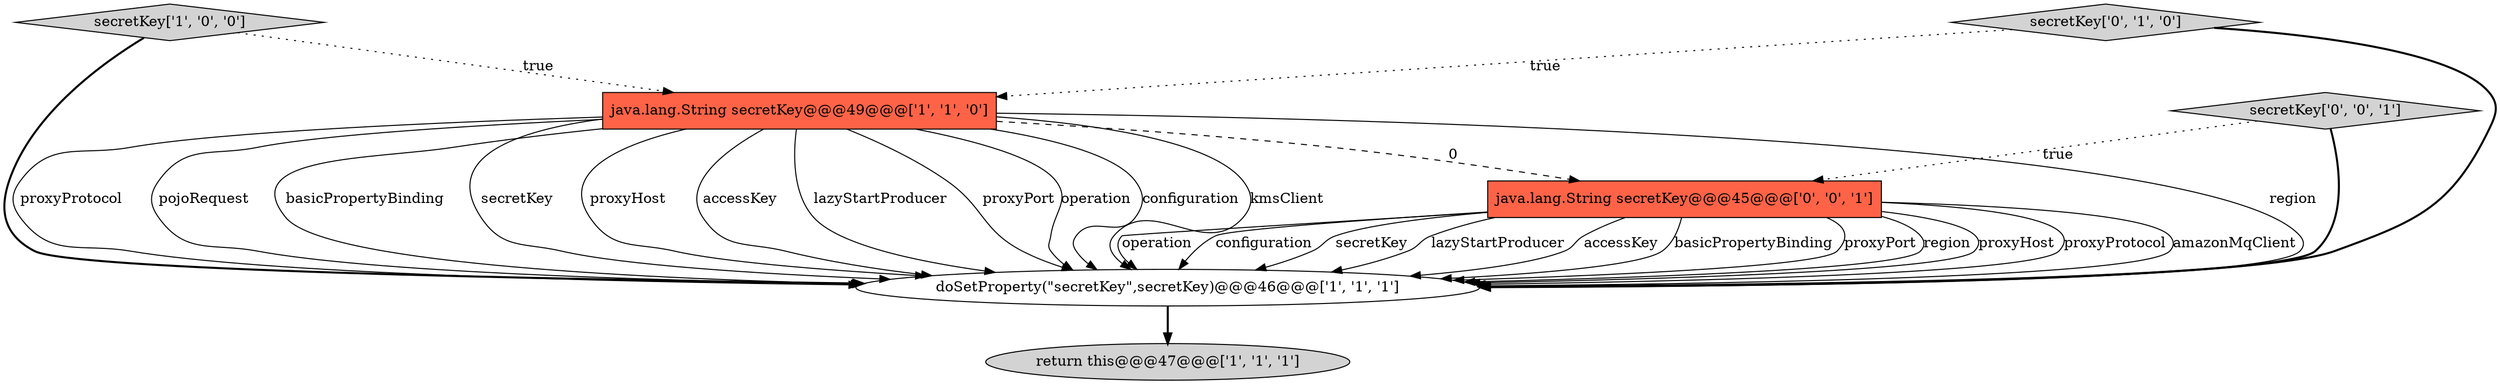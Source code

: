 digraph {
3 [style = filled, label = "secretKey['1', '0', '0']", fillcolor = lightgray, shape = diamond image = "AAA0AAABBB1BBB"];
2 [style = filled, label = "return this@@@47@@@['1', '1', '1']", fillcolor = lightgray, shape = ellipse image = "AAA0AAABBB1BBB"];
1 [style = filled, label = "java.lang.String secretKey@@@49@@@['1', '1', '0']", fillcolor = tomato, shape = box image = "AAA0AAABBB1BBB"];
0 [style = filled, label = "doSetProperty(\"secretKey\",secretKey)@@@46@@@['1', '1', '1']", fillcolor = white, shape = ellipse image = "AAA0AAABBB1BBB"];
6 [style = filled, label = "secretKey['0', '0', '1']", fillcolor = lightgray, shape = diamond image = "AAA0AAABBB3BBB"];
5 [style = filled, label = "java.lang.String secretKey@@@45@@@['0', '0', '1']", fillcolor = tomato, shape = box image = "AAA0AAABBB3BBB"];
4 [style = filled, label = "secretKey['0', '1', '0']", fillcolor = lightgray, shape = diamond image = "AAA0AAABBB2BBB"];
5->0 [style = solid, label="basicPropertyBinding"];
1->5 [style = dashed, label="0"];
5->0 [style = solid, label="proxyPort"];
4->1 [style = dotted, label="true"];
1->0 [style = solid, label="proxyProtocol"];
1->0 [style = solid, label="pojoRequest"];
5->0 [style = solid, label="region"];
0->2 [style = bold, label=""];
1->0 [style = solid, label="basicPropertyBinding"];
1->0 [style = solid, label="secretKey"];
1->0 [style = solid, label="proxyHost"];
5->0 [style = solid, label="proxyHost"];
6->0 [style = bold, label=""];
1->0 [style = solid, label="accessKey"];
5->0 [style = solid, label="proxyProtocol"];
1->0 [style = solid, label="lazyStartProducer"];
1->0 [style = solid, label="proxyPort"];
3->0 [style = bold, label=""];
1->0 [style = solid, label="operation"];
4->0 [style = bold, label=""];
5->0 [style = solid, label="amazonMqClient"];
5->0 [style = solid, label="operation"];
1->0 [style = solid, label="configuration"];
1->0 [style = solid, label="kmsClient"];
1->0 [style = solid, label="region"];
5->0 [style = solid, label="configuration"];
5->0 [style = solid, label="secretKey"];
5->0 [style = solid, label="lazyStartProducer"];
3->1 [style = dotted, label="true"];
5->0 [style = solid, label="accessKey"];
6->5 [style = dotted, label="true"];
}
